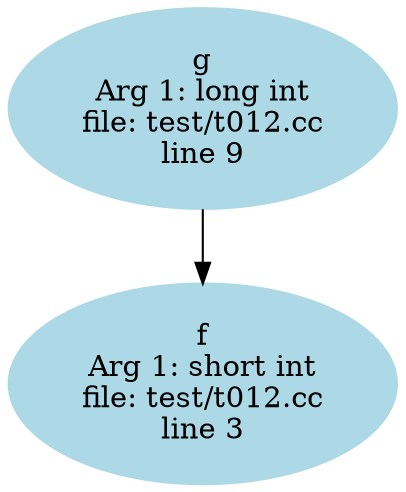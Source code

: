 digraph "CFG" {
    node [ color = "lightblue", style = filled ];
    edge [ arrowtail=odot ];
    "1" [label="f\nArg 1: short int\nfile: test/t012.cc\nline 3"];
    "0" [label="g\nArg 1: long int\nfile: test/t012.cc\nline 9"];
    "0" -> "1";
}
